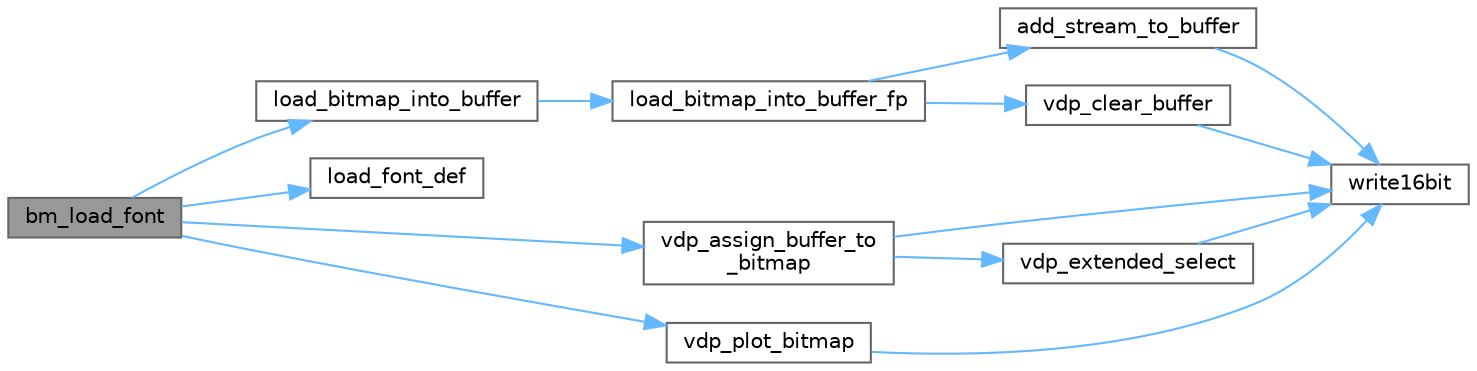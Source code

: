 digraph "bm_load_font"
{
 // LATEX_PDF_SIZE
  bgcolor="transparent";
  edge [fontname=Helvetica,fontsize=10,labelfontname=Helvetica,labelfontsize=10];
  node [fontname=Helvetica,fontsize=10,shape=box,height=0.2,width=0.4];
  rankdir="LR";
  Node1 [id="Node000001",label="bm_load_font",height=0.2,width=0.4,color="gray40", fillcolor="grey60", style="filled", fontcolor="black",tooltip="Loads a font definition off the SD card and turns it into a font structure used by the print routines..."];
  Node1 -> Node2 [id="edge1_Node000001_Node000002",color="steelblue1",style="solid",tooltip=" "];
  Node2 [id="Node000002",label="load_bitmap_into_buffer",height=0.2,width=0.4,color="grey40", fillcolor="white", style="filled",URL="$bitmaps_8c.html#a382846f69c1d1979fe2914dfe3f17a87",tooltip="Loads a bitmap image into a VDP buffer."];
  Node2 -> Node3 [id="edge2_Node000002_Node000003",color="steelblue1",style="solid",tooltip=" "];
  Node3 [id="Node000003",label="load_bitmap_into_buffer_fp",height=0.2,width=0.4,color="grey40", fillcolor="white", style="filled",URL="$bitmaps_8c.html#a2524fe59bb1e40bdcd8b1bd65faf8284",tooltip=" "];
  Node3 -> Node4 [id="edge3_Node000003_Node000004",color="steelblue1",style="solid",tooltip=" "];
  Node4 [id="Node000004",label="add_stream_to_buffer",height=0.2,width=0.4,color="grey40", fillcolor="white", style="filled",URL="$buffers_8c.html#a47b28a2c359716782ca4299f96b83a28",tooltip="Writes data to a buffer."];
  Node4 -> Node5 [id="edge4_Node000004_Node000005",color="steelblue1",style="solid",tooltip=" "];
  Node5 [id="Node000005",label="write16bit",height=0.2,width=0.4,color="grey40", fillcolor="white", style="filled",URL="$utils_8c.html#ad1c403a5b0d221c03e8563f389d74b10",tooltip="Writes a 16 bit value to the VDP."];
  Node3 -> Node6 [id="edge5_Node000003_Node000006",color="steelblue1",style="solid",tooltip=" "];
  Node6 [id="Node000006",label="vdp_clear_buffer",height=0.2,width=0.4,color="grey40", fillcolor="white", style="filled",URL="$buffers_8c.html#a2b6d1a72527a28e9a3689130b852ddad",tooltip="Clear the buffer with the given ID."];
  Node6 -> Node5 [id="edge6_Node000006_Node000005",color="steelblue1",style="solid",tooltip=" "];
  Node1 -> Node7 [id="edge7_Node000001_Node000007",color="steelblue1",style="solid",tooltip=" "];
  Node7 [id="Node000007",label="load_font_def",height=0.2,width=0.4,color="grey40", fillcolor="white", style="filled",URL="$bmprint_8c.html#a7bb7c99ccc6f61452831abf824f73ad6",tooltip=" "];
  Node1 -> Node8 [id="edge8_Node000001_Node000008",color="steelblue1",style="solid",tooltip=" "];
  Node8 [id="Node000008",label="vdp_assign_buffer_to\l_bitmap",height=0.2,width=0.4,color="grey40", fillcolor="white", style="filled",URL="$bitmaps_8c.html#a08f9873e481adb7aa8d93000f7166b1d",tooltip=" "];
  Node8 -> Node9 [id="edge9_Node000008_Node000009",color="steelblue1",style="solid",tooltip=" "];
  Node9 [id="Node000009",label="vdp_extended_select",height=0.2,width=0.4,color="grey40", fillcolor="white", style="filled",URL="$buffers_8c.html#a49b72cc5962e1b043e656f531e1424e9",tooltip=" "];
  Node9 -> Node5 [id="edge10_Node000009_Node000005",color="steelblue1",style="solid",tooltip=" "];
  Node8 -> Node5 [id="edge11_Node000008_Node000005",color="steelblue1",style="solid",tooltip=" "];
  Node1 -> Node10 [id="edge12_Node000001_Node000010",color="steelblue1",style="solid",tooltip=" "];
  Node10 [id="Node000010",label="vdp_plot_bitmap",height=0.2,width=0.4,color="grey40", fillcolor="white", style="filled",URL="$graphics_8c.html#a6307714183c020f335ec89a052b74787",tooltip="Plots a VDP bitmap to the screen."];
  Node10 -> Node5 [id="edge13_Node000010_Node000005",color="steelblue1",style="solid",tooltip=" "];
}

